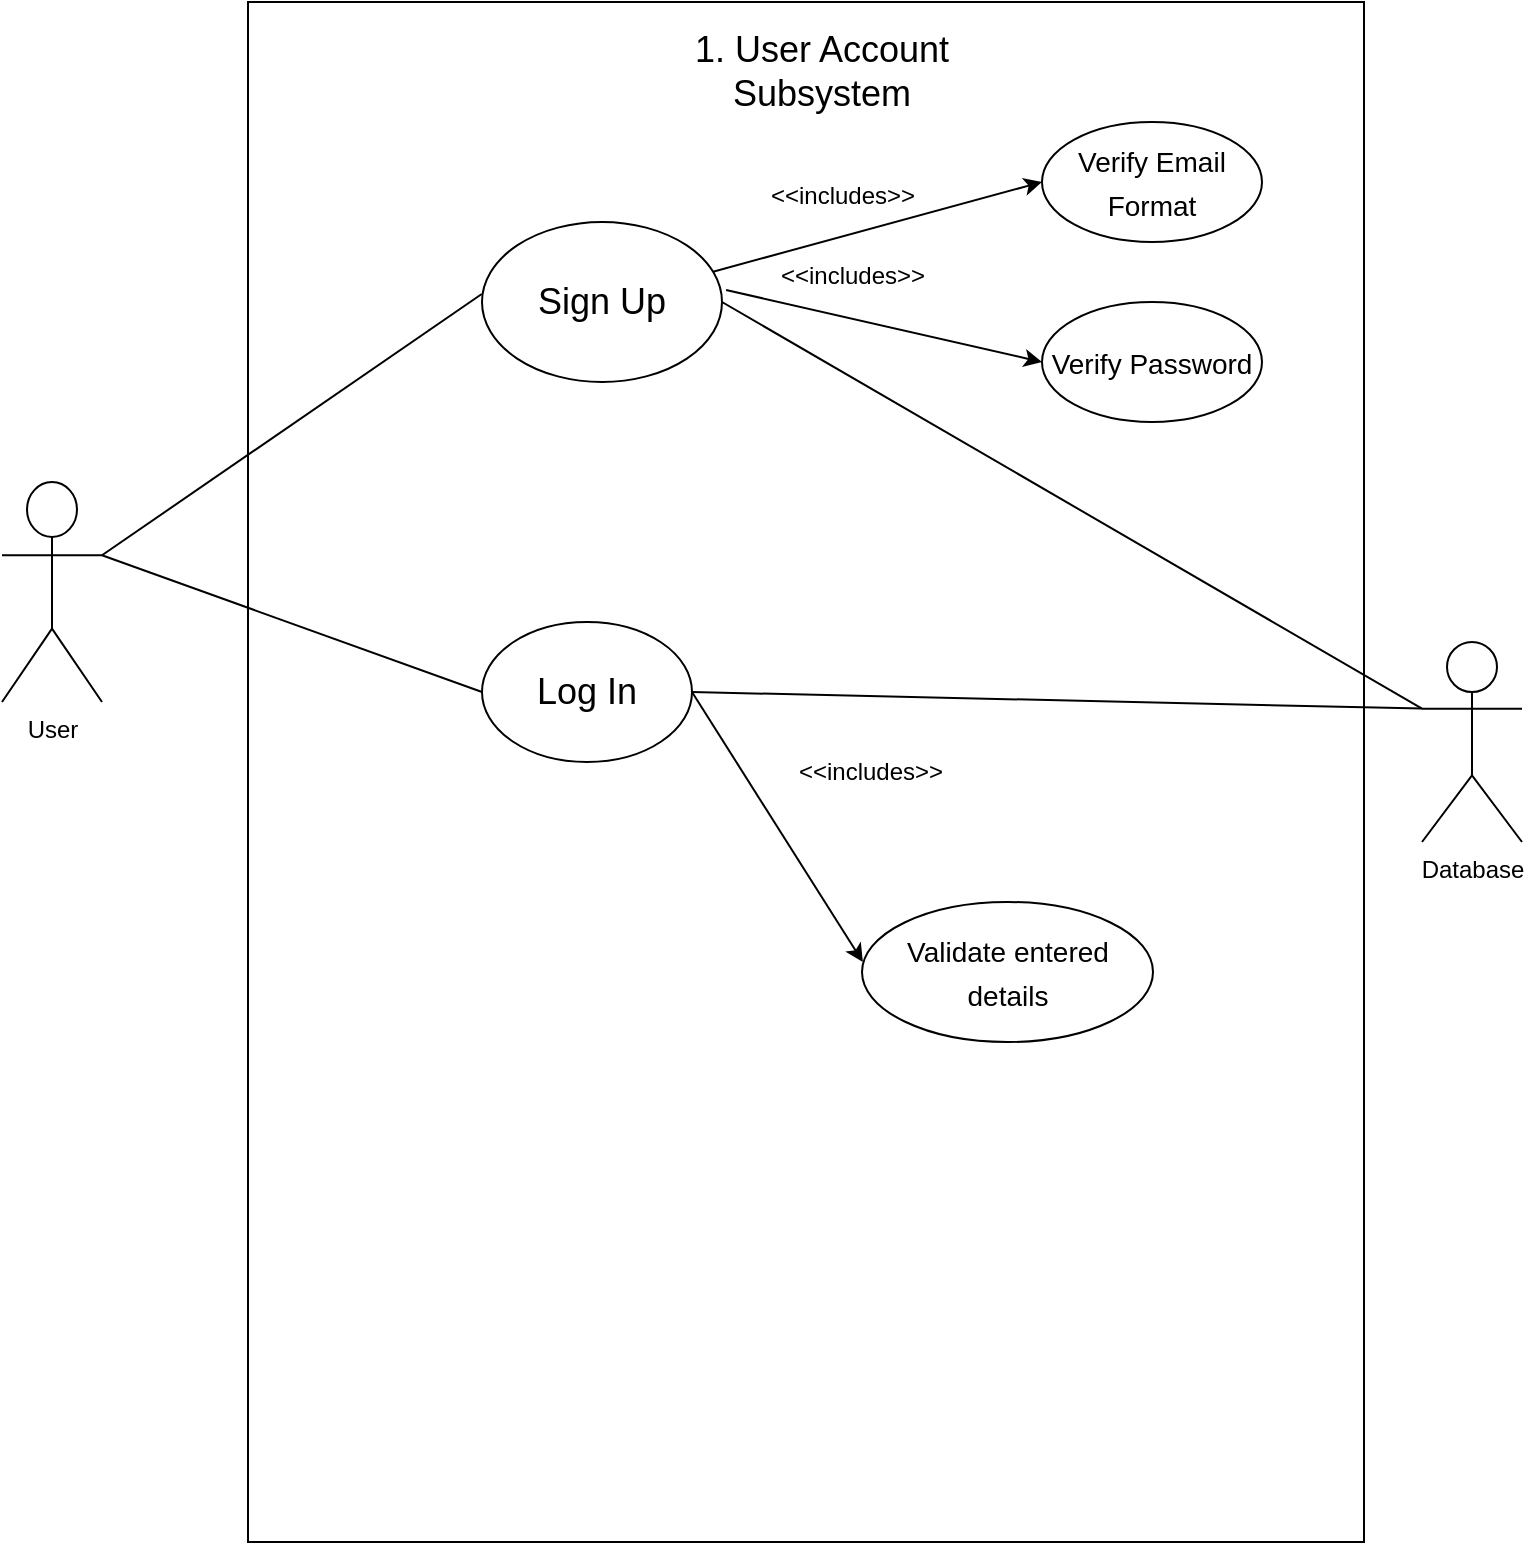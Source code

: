 <mxfile>
    <diagram id="05PRsCcx1xvOo9idGmsl" name="Page-1">
        <mxGraphModel dx="1097" dy="787" grid="1" gridSize="10" guides="1" tooltips="1" connect="1" arrows="1" fold="1" page="1" pageScale="1" pageWidth="850" pageHeight="1100" math="0" shadow="0">
            <root>
                <mxCell id="0"/>
                <mxCell id="1" parent="0"/>
                <mxCell id="2" value="" style="rounded=0;whiteSpace=wrap;html=1;" parent="1" vertex="1">
                    <mxGeometry x="153" y="100" width="558" height="770" as="geometry"/>
                </mxCell>
                <mxCell id="19" style="edgeStyle=none;html=1;fontSize=12;endArrow=none;endFill=0;entryX=-0.001;entryY=0.45;entryDx=0;entryDy=0;entryPerimeter=0;exitX=1;exitY=0.333;exitDx=0;exitDy=0;exitPerimeter=0;" parent="1" source="3" target="9" edge="1">
                    <mxGeometry relative="1" as="geometry"/>
                </mxCell>
                <mxCell id="3" value="User" style="shape=umlActor;verticalLabelPosition=bottom;verticalAlign=top;html=1;outlineConnect=0;" parent="1" vertex="1">
                    <mxGeometry x="30" y="340" width="50" height="110" as="geometry"/>
                </mxCell>
                <mxCell id="4" value="Database" style="shape=umlActor;verticalLabelPosition=bottom;verticalAlign=top;html=1;outlineConnect=0;" parent="1" vertex="1">
                    <mxGeometry x="740" y="420" width="50" height="100" as="geometry"/>
                </mxCell>
                <mxCell id="8" value="1. User Account Subsystem" style="text;html=1;strokeColor=none;fillColor=none;align=center;verticalAlign=middle;whiteSpace=wrap;rounded=0;fontSize=18;" parent="1" vertex="1">
                    <mxGeometry x="345" y="120" width="190" height="30" as="geometry"/>
                </mxCell>
                <mxCell id="15" style="edgeStyle=none;html=1;entryX=0;entryY=0.5;entryDx=0;entryDy=0;fontSize=18;endArrow=classic;endFill=1;" parent="1" source="9" target="14" edge="1">
                    <mxGeometry relative="1" as="geometry"/>
                </mxCell>
                <mxCell id="17" value="&lt;font style=&quot;font-size: 12px;&quot;&gt;&amp;lt;&amp;lt;includes&amp;gt;&amp;gt;&lt;/font&gt;" style="edgeLabel;html=1;align=center;verticalAlign=middle;resizable=0;points=[];fontSize=14;" parent="15" vertex="1" connectable="0">
                    <mxGeometry x="-0.248" y="1" relative="1" as="geometry">
                        <mxPoint x="3" y="-21" as="offset"/>
                    </mxGeometry>
                </mxCell>
                <mxCell id="9" value="Sign Up" style="ellipse;whiteSpace=wrap;html=1;fontSize=18;" parent="1" vertex="1">
                    <mxGeometry x="270" y="210" width="120" height="80" as="geometry"/>
                </mxCell>
                <mxCell id="18" style="edgeStyle=none;html=1;entryX=0;entryY=0.333;entryDx=0;entryDy=0;entryPerimeter=0;fontSize=12;endArrow=none;endFill=0;exitX=1;exitY=0.5;exitDx=0;exitDy=0;" parent="1" source="9" target="4" edge="1">
                    <mxGeometry relative="1" as="geometry"/>
                </mxCell>
                <mxCell id="14" value="&lt;font style=&quot;font-size: 14px;&quot;&gt;Verify Email Format&lt;/font&gt;" style="ellipse;whiteSpace=wrap;html=1;fontSize=18;" parent="1" vertex="1">
                    <mxGeometry x="550" y="160" width="110" height="60" as="geometry"/>
                </mxCell>
                <mxCell id="20" value="Log In" style="ellipse;whiteSpace=wrap;html=1;fontSize=18;" parent="1" vertex="1">
                    <mxGeometry x="270" y="410" width="105" height="70" as="geometry"/>
                </mxCell>
                <mxCell id="21" style="edgeStyle=none;html=1;fontSize=12;endArrow=none;endFill=0;entryX=0;entryY=0.5;entryDx=0;entryDy=0;exitX=1;exitY=0.333;exitDx=0;exitDy=0;exitPerimeter=0;" parent="1" source="3" target="20" edge="1">
                    <mxGeometry relative="1" as="geometry">
                        <mxPoint x="90" y="460" as="sourcePoint"/>
                        <mxPoint x="279.88" y="256" as="targetPoint"/>
                    </mxGeometry>
                </mxCell>
                <mxCell id="22" style="edgeStyle=none;html=1;fontSize=12;endArrow=none;endFill=0;entryX=0;entryY=0.333;entryDx=0;entryDy=0;entryPerimeter=0;exitX=1;exitY=0.5;exitDx=0;exitDy=0;" parent="1" source="20" target="4" edge="1">
                    <mxGeometry relative="1" as="geometry">
                        <mxPoint x="100" y="470" as="sourcePoint"/>
                        <mxPoint x="289.88" y="266" as="targetPoint"/>
                    </mxGeometry>
                </mxCell>
                <mxCell id="23" style="edgeStyle=none;html=1;fontSize=18;endArrow=classic;endFill=1;exitX=1.017;exitY=0.425;exitDx=0;exitDy=0;exitPerimeter=0;entryX=0;entryY=0.5;entryDx=0;entryDy=0;" edge="1" parent="1" source="9" target="25">
                    <mxGeometry relative="1" as="geometry">
                        <mxPoint x="395.709" y="245.144" as="sourcePoint"/>
                        <mxPoint x="740" y="290" as="targetPoint"/>
                    </mxGeometry>
                </mxCell>
                <mxCell id="24" value="&lt;font style=&quot;font-size: 12px;&quot;&gt;&amp;lt;&amp;lt;includes&amp;gt;&amp;gt;&lt;/font&gt;" style="edgeLabel;html=1;align=center;verticalAlign=middle;resizable=0;points=[];fontSize=14;" vertex="1" connectable="0" parent="23">
                    <mxGeometry x="-0.248" y="1" relative="1" as="geometry">
                        <mxPoint x="3" y="-21" as="offset"/>
                    </mxGeometry>
                </mxCell>
                <mxCell id="25" value="&lt;font style=&quot;font-size: 14px;&quot;&gt;Verify Password&lt;/font&gt;" style="ellipse;whiteSpace=wrap;html=1;fontSize=18;" vertex="1" parent="1">
                    <mxGeometry x="550" y="250" width="110" height="60" as="geometry"/>
                </mxCell>
                <mxCell id="26" value="&lt;font style=&quot;font-size: 14px;&quot;&gt;Validate entered details&lt;/font&gt;" style="ellipse;whiteSpace=wrap;html=1;fontSize=18;" vertex="1" parent="1">
                    <mxGeometry x="460" y="550" width="145.5" height="70" as="geometry"/>
                </mxCell>
                <mxCell id="27" style="edgeStyle=none;html=1;entryX=0.003;entryY=0.429;entryDx=0;entryDy=0;fontSize=18;endArrow=classic;endFill=1;exitX=1;exitY=0.5;exitDx=0;exitDy=0;entryPerimeter=0;" edge="1" parent="1" source="20" target="26">
                    <mxGeometry relative="1" as="geometry">
                        <mxPoint x="225.533" y="374.855" as="sourcePoint"/>
                        <mxPoint x="390" y="330" as="targetPoint"/>
                    </mxGeometry>
                </mxCell>
                <mxCell id="28" value="&lt;font style=&quot;font-size: 12px;&quot;&gt;&amp;lt;&amp;lt;includes&amp;gt;&amp;gt;&lt;/font&gt;" style="edgeLabel;html=1;align=center;verticalAlign=middle;resizable=0;points=[];fontSize=14;" vertex="1" connectable="0" parent="27">
                    <mxGeometry x="-0.248" y="1" relative="1" as="geometry">
                        <mxPoint x="56" y="-11" as="offset"/>
                    </mxGeometry>
                </mxCell>
            </root>
        </mxGraphModel>
    </diagram>
</mxfile>